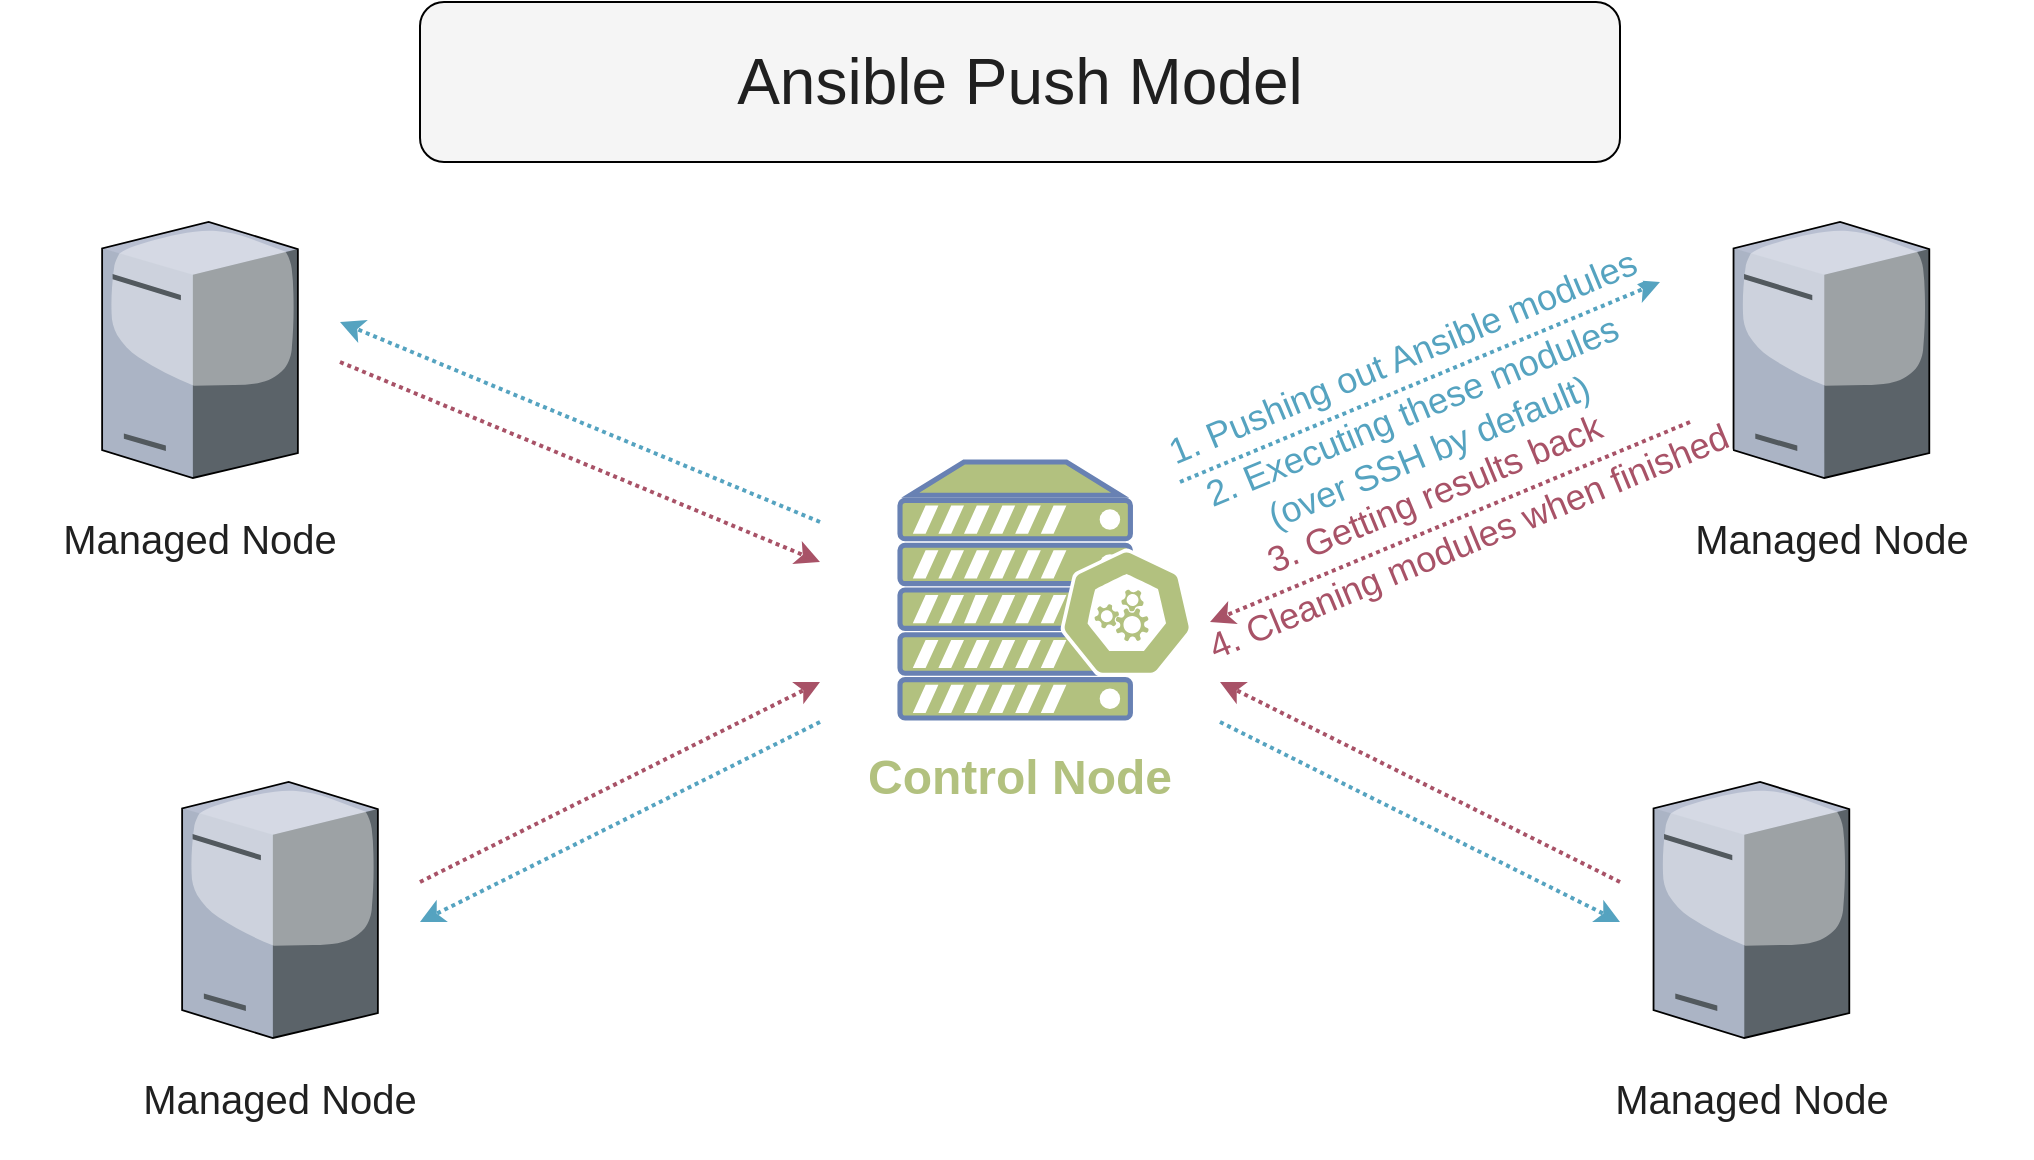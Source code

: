 <mxfile version="13.2.2" type="device"><diagram id="V8xnyMEuWjSteqbyEEz8" name="Page-1"><mxGraphModel dx="1956" dy="1003" grid="1" gridSize="10" guides="1" tooltips="1" connect="1" arrows="1" fold="1" page="1" pageScale="1" pageWidth="850" pageHeight="1100" math="0" shadow="0"><root><mxCell id="0"/><mxCell id="1" parent="0"/><mxCell id="E4LtyYp13uU-NX76geS4-28" value="" style="group" parent="1" vertex="1" connectable="0"><mxGeometry x="60" y="280" width="240" height="120" as="geometry"/></mxCell><mxCell id="E4LtyYp13uU-NX76geS4-29" style="rounded=0;orthogonalLoop=1;jettySize=auto;html=1;fontSize=20;dashed=1;dashPattern=1 1;strokeWidth=2;strokeColor=#55A3C0;" parent="E4LtyYp13uU-NX76geS4-28" edge="1"><mxGeometry relative="1" as="geometry"><mxPoint x="240" y="100" as="sourcePoint"/><mxPoint as="targetPoint"/></mxGeometry></mxCell><mxCell id="E4LtyYp13uU-NX76geS4-30" style="rounded=0;orthogonalLoop=1;jettySize=auto;html=1;fontSize=20;dashed=1;dashPattern=1 1;strokeWidth=2;strokeColor=#A85267;" parent="E4LtyYp13uU-NX76geS4-28" edge="1"><mxGeometry relative="1" as="geometry"><mxPoint y="20" as="sourcePoint"/><mxPoint x="240" y="120" as="targetPoint"/></mxGeometry></mxCell><mxCell id="E4LtyYp13uU-NX76geS4-36" value="&lt;div style=&quot;font-size: 32px&quot;&gt;Ansible Push Model&lt;br&gt;&lt;/div&gt;" style="text;html=1;strokeColor=#000000;fillColor=#f5f5f5;align=center;verticalAlign=middle;whiteSpace=wrap;rounded=1;fontSize=32;fontColor=#202020;" parent="1" vertex="1"><mxGeometry x="100" y="120" width="600" height="80" as="geometry"/></mxCell><mxCell id="E4LtyYp13uU-NX76geS4-5" value="" style="group" parent="1" vertex="1" connectable="0"><mxGeometry x="340" y="350" width="146.67" height="128" as="geometry"/></mxCell><mxCell id="E4LtyYp13uU-NX76geS4-2" value="" style="fontColor=#0066CC;verticalAlign=top;verticalLabelPosition=bottom;labelPosition=center;align=center;html=1;outlineConnect=0;fillColor=#B2C17F;strokeColor=#6881B3;gradientColor=none;gradientDirection=north;strokeWidth=2;shape=mxgraph.networks.server;aspect=fixed;" parent="E4LtyYp13uU-NX76geS4-5" vertex="1"><mxGeometry width="115.2" height="128" as="geometry"/></mxCell><mxCell id="E4LtyYp13uU-NX76geS4-4" value="" style="html=1;dashed=0;whitespace=wrap;fillColor=#B2C17F;strokeColor=#ffffff;points=[[0.005,0.63,0],[0.1,0.2,0],[0.9,0.2,0],[0.5,0,0],[0.995,0.63,0],[0.72,0.99,0],[0.5,1,0],[0.28,0.99,0]];shape=mxgraph.kubernetes.icon;prIcon=master;aspect=fixed;" parent="E4LtyYp13uU-NX76geS4-5" vertex="1"><mxGeometry x="80" y="43.26" width="66.67" height="64" as="geometry"/></mxCell><mxCell id="E4LtyYp13uU-NX76geS4-9" value="&lt;b style=&quot;font-size: 24px;&quot;&gt;&lt;font style=&quot;font-size: 24px;&quot;&gt;Control Node&lt;/font&gt;&lt;/b&gt;" style="text;html=1;strokeColor=none;fillColor=none;align=center;verticalAlign=middle;whiteSpace=wrap;rounded=0;fontSize=24;fontColor=#B2C17F;" parent="1" vertex="1"><mxGeometry x="300.0" y="478" width="200" height="60" as="geometry"/></mxCell><mxCell id="kUJxityFUGvhTiFepZdI-5" value="" style="group" parent="1" vertex="1" connectable="0"><mxGeometry x="100" y="460" width="200" height="120" as="geometry"/></mxCell><mxCell id="E4LtyYp13uU-NX76geS4-32" style="rounded=0;orthogonalLoop=1;jettySize=auto;html=1;fontSize=20;dashed=1;dashPattern=1 1;strokeWidth=2;strokeColor=#A85267;" parent="kUJxityFUGvhTiFepZdI-5" edge="1"><mxGeometry relative="1" as="geometry"><mxPoint y="100" as="sourcePoint"/><mxPoint x="200" as="targetPoint"/></mxGeometry></mxCell><mxCell id="E4LtyYp13uU-NX76geS4-33" style="rounded=0;orthogonalLoop=1;jettySize=auto;html=1;fontSize=20;dashed=1;dashPattern=1 1;strokeWidth=2;strokeColor=#55A3C0;" parent="kUJxityFUGvhTiFepZdI-5" edge="1"><mxGeometry relative="1" as="geometry"><mxPoint x="200" y="20" as="sourcePoint"/><mxPoint y="120" as="targetPoint"/></mxGeometry></mxCell><mxCell id="kUJxityFUGvhTiFepZdI-6" value="" style="group" parent="1" vertex="1" connectable="0"><mxGeometry x="500" y="460" width="200" height="120" as="geometry"/></mxCell><mxCell id="E4LtyYp13uU-NX76geS4-26" style="rounded=0;orthogonalLoop=1;jettySize=auto;html=1;fontSize=20;dashed=1;dashPattern=1 1;strokeWidth=2;strokeColor=#A85267;" parent="kUJxityFUGvhTiFepZdI-6" edge="1"><mxGeometry relative="1" as="geometry"><mxPoint x="200" y="100" as="sourcePoint"/><mxPoint as="targetPoint"/></mxGeometry></mxCell><mxCell id="E4LtyYp13uU-NX76geS4-27" style="rounded=0;orthogonalLoop=1;jettySize=auto;html=1;fontSize=20;dashed=1;dashPattern=1 1;strokeWidth=2;strokeColor=#55A3C0;" parent="kUJxityFUGvhTiFepZdI-6" edge="1"><mxGeometry relative="1" as="geometry"><mxPoint y="20" as="sourcePoint"/><mxPoint x="200" y="120" as="targetPoint"/></mxGeometry></mxCell><mxCell id="TbkMazTRyBFSTcp3wrPn-7" value="&lt;span style=&quot;font-size: 20px;&quot;&gt;&lt;font color=&quot;#202020&quot; style=&quot;font-size: 20px;&quot;&gt;Managed Node&lt;/font&gt;&lt;/span&gt;" style="text;html=1;strokeColor=none;fillColor=none;align=center;verticalAlign=middle;whiteSpace=wrap;rounded=0;fontSize=20;fontStyle=0" parent="1" vertex="1"><mxGeometry x="-110" y="358" width="200" height="60" as="geometry"/></mxCell><mxCell id="TbkMazTRyBFSTcp3wrPn-8" value="" style="verticalLabelPosition=bottom;aspect=fixed;html=1;verticalAlign=top;strokeColor=none;shape=mxgraph.citrix.tower_server;rounded=0;shadow=0;comic=0;fontFamily=Verdana;" parent="1" vertex="1"><mxGeometry x="-58.94" y="230" width="97.88" height="128" as="geometry"/></mxCell><mxCell id="TbkMazTRyBFSTcp3wrPn-4" value="&lt;span style=&quot;font-size: 20px;&quot;&gt;&lt;font color=&quot;#202020&quot; style=&quot;font-size: 20px;&quot;&gt;Managed Node&lt;/font&gt;&lt;/span&gt;" style="text;html=1;strokeColor=none;fillColor=none;align=center;verticalAlign=middle;whiteSpace=wrap;rounded=0;fontSize=20;" parent="1" vertex="1"><mxGeometry x="705.71" y="358" width="200" height="60" as="geometry"/></mxCell><mxCell id="TbkMazTRyBFSTcp3wrPn-5" value="" style="verticalLabelPosition=bottom;aspect=fixed;html=1;verticalAlign=top;strokeColor=none;shape=mxgraph.citrix.tower_server;rounded=0;shadow=0;comic=0;fontFamily=Verdana;" parent="1" vertex="1"><mxGeometry x="756.77" y="230" width="97.88" height="128" as="geometry"/></mxCell><mxCell id="E4LtyYp13uU-NX76geS4-17" value="&lt;span style=&quot;font-size: 20px;&quot;&gt;&lt;font color=&quot;#202020&quot; style=&quot;font-size: 20px;&quot;&gt;Managed Node&lt;/font&gt;&lt;/span&gt;" style="text;html=1;strokeColor=none;fillColor=none;align=center;verticalAlign=middle;whiteSpace=wrap;rounded=0;fontSize=20;fontStyle=0" parent="1" vertex="1"><mxGeometry x="665.71" y="638" width="200" height="60" as="geometry"/></mxCell><mxCell id="TbkMazTRyBFSTcp3wrPn-1" value="" style="verticalLabelPosition=bottom;aspect=fixed;html=1;verticalAlign=top;strokeColor=none;shape=mxgraph.citrix.tower_server;rounded=0;shadow=0;comic=0;fontFamily=Verdana;" parent="1" vertex="1"><mxGeometry x="716.77" y="510" width="97.88" height="128" as="geometry"/></mxCell><mxCell id="TbkMazTRyBFSTcp3wrPn-10" value="&lt;span style=&quot;font-size: 20px;&quot;&gt;&lt;font color=&quot;#202020&quot; style=&quot;font-size: 20px;&quot;&gt;Managed Node&lt;/font&gt;&lt;/span&gt;" style="text;html=1;strokeColor=none;fillColor=none;align=center;verticalAlign=middle;whiteSpace=wrap;rounded=0;fontSize=20;fontStyle=0" parent="1" vertex="1"><mxGeometry x="-70" y="638" width="200" height="60" as="geometry"/></mxCell><mxCell id="TbkMazTRyBFSTcp3wrPn-11" value="" style="verticalLabelPosition=bottom;aspect=fixed;html=1;verticalAlign=top;strokeColor=none;shape=mxgraph.citrix.tower_server;rounded=0;shadow=0;comic=0;fontFamily=Verdana;" parent="1" vertex="1"><mxGeometry x="-18.94" y="510" width="97.88" height="128" as="geometry"/></mxCell><mxCell id="oVdazfT98yxfz3R6N5bp-1" value="" style="group" vertex="1" connectable="0" parent="1"><mxGeometry x="495" y="330" width="240" height="100" as="geometry"/></mxCell><mxCell id="sJZjVXpingmwLrKVrkc2-2" value="4. Cleaning modules when finished" style="edgeLabel;html=1;align=center;verticalAlign=middle;resizable=0;points=[];fontSize=18;rotation=337.5;fontColor=#A85267;" parent="oVdazfT98yxfz3R6N5bp-1" vertex="1" connectable="0"><mxGeometry x="129" y="60" as="geometry"/></mxCell><mxCell id="E4LtyYp13uU-NX76geS4-23" style="rounded=0;orthogonalLoop=1;jettySize=auto;html=1;fontSize=20;dashed=1;dashPattern=1 1;strokeWidth=2;strokeColor=#A85267;" parent="oVdazfT98yxfz3R6N5bp-1" edge="1"><mxGeometry relative="1" as="geometry"><mxPoint x="240" as="sourcePoint"/><mxPoint y="100" as="targetPoint"/></mxGeometry></mxCell><mxCell id="0-qnNVT8QPpvaXYtzrx6-2" value="3. Getting results back" style="edgeLabel;html=1;align=center;verticalAlign=middle;resizable=0;points=[];fontSize=18;rotation=337.5;fontColor=#A85267;" parent="E4LtyYp13uU-NX76geS4-23" vertex="1" connectable="0"><mxGeometry x="-0.077" y="2" relative="1" as="geometry"><mxPoint x="-18" y="-12" as="offset"/></mxGeometry></mxCell><mxCell id="sJZjVXpingmwLrKVrkc2-1" value="2. Executing these modules&lt;br&gt;(over SSH by default)" style="edgeLabel;html=1;align=center;verticalAlign=middle;resizable=0;points=[];fontSize=18;rotation=337.5;fontColor=#55A3C0;" parent="1" vertex="1" connectable="0"><mxGeometry x="600" y="335" as="geometry"/></mxCell><mxCell id="E4LtyYp13uU-NX76geS4-22" style="rounded=0;orthogonalLoop=1;jettySize=auto;html=1;fontSize=20;dashed=1;dashPattern=1 1;strokeWidth=2;strokeColor=#55A3C0;" parent="1" edge="1"><mxGeometry relative="1" as="geometry"><mxPoint x="480" y="360" as="sourcePoint"/><mxPoint x="720" y="260" as="targetPoint"/></mxGeometry></mxCell><mxCell id="0-qnNVT8QPpvaXYtzrx6-3" value="1. Pushing out Ansible modules" style="edgeLabel;html=1;align=center;verticalAlign=middle;resizable=0;points=[];fontSize=18;rotation=337.5;fontColor=#55A3C0;" parent="E4LtyYp13uU-NX76geS4-22" vertex="1" connectable="0"><mxGeometry x="0.149" y="5" relative="1" as="geometry"><mxPoint x="-25.62" as="offset"/></mxGeometry></mxCell></root></mxGraphModel></diagram></mxfile>